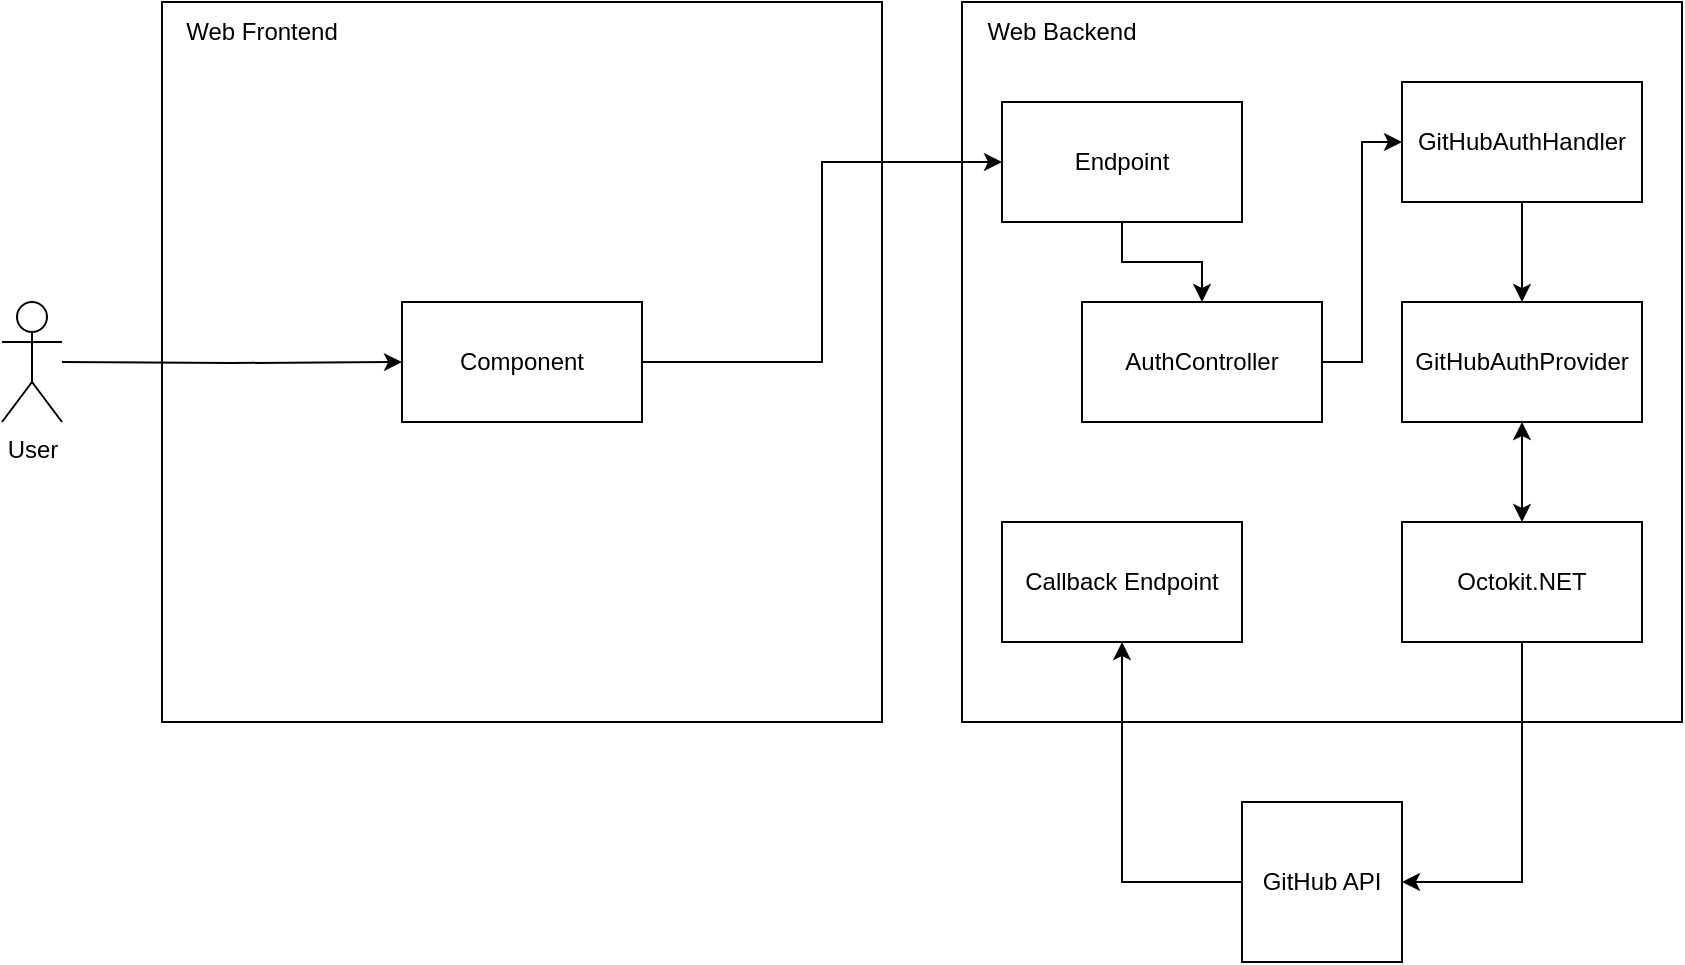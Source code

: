 <mxfile version="20.8.16" type="device"><diagram name="Strona-1" id="97WLdW6ybpAodyD5L77Z"><mxGraphModel dx="1434" dy="844" grid="1" gridSize="10" guides="1" tooltips="1" connect="1" arrows="1" fold="1" page="1" pageScale="1" pageWidth="16000" pageHeight="16000" math="0" shadow="0"><root><mxCell id="0"/><mxCell id="1" parent="0"/><mxCell id="ST7j3qCers82DrXwf6a3-1" value="" style="whiteSpace=wrap;html=1;aspect=fixed;" parent="1" vertex="1"><mxGeometry x="280" y="200" width="360" height="360" as="geometry"/></mxCell><mxCell id="ST7j3qCers82DrXwf6a3-2" value="Web Frontend" style="text;html=1;strokeColor=none;fillColor=none;align=center;verticalAlign=middle;whiteSpace=wrap;rounded=0;" parent="1" vertex="1"><mxGeometry x="280" y="200" width="100" height="30" as="geometry"/></mxCell><mxCell id="ST7j3qCers82DrXwf6a3-3" value="" style="whiteSpace=wrap;html=1;aspect=fixed;" parent="1" vertex="1"><mxGeometry x="680" y="200" width="360" height="360" as="geometry"/></mxCell><mxCell id="ST7j3qCers82DrXwf6a3-4" value="Web Backend" style="text;html=1;strokeColor=none;fillColor=none;align=center;verticalAlign=middle;whiteSpace=wrap;rounded=0;" parent="1" vertex="1"><mxGeometry x="680" y="200" width="100" height="30" as="geometry"/></mxCell><mxCell id="Ygil_cs1NdZ9Is8pHZIM-2" style="edgeStyle=orthogonalEdgeStyle;rounded=0;orthogonalLoop=1;jettySize=auto;html=1;exitX=0;exitY=0.5;exitDx=0;exitDy=0;entryX=0.5;entryY=1;entryDx=0;entryDy=0;startArrow=none;startFill=0;endArrow=classic;endFill=1;" parent="1" source="ST7j3qCers82DrXwf6a3-5" target="ST7j3qCers82DrXwf6a3-11" edge="1"><mxGeometry relative="1" as="geometry"/></mxCell><mxCell id="ST7j3qCers82DrXwf6a3-5" value="GitHub API" style="whiteSpace=wrap;html=1;aspect=fixed;" parent="1" vertex="1"><mxGeometry x="820" y="600" width="80" height="80" as="geometry"/></mxCell><mxCell id="6jJSsrsGosP9FondZHLn-8" style="edgeStyle=orthogonalEdgeStyle;rounded=0;orthogonalLoop=1;jettySize=auto;html=1;exitX=0.5;exitY=1;exitDx=0;exitDy=0;entryX=1;entryY=0.5;entryDx=0;entryDy=0;startArrow=none;startFill=0;" edge="1" parent="1" source="ST7j3qCers82DrXwf6a3-6" target="ST7j3qCers82DrXwf6a3-5"><mxGeometry relative="1" as="geometry"/></mxCell><mxCell id="ST7j3qCers82DrXwf6a3-6" value="Octokit.NET" style="rounded=0;whiteSpace=wrap;html=1;" parent="1" vertex="1"><mxGeometry x="900" y="460" width="120" height="60" as="geometry"/></mxCell><mxCell id="60deinlO_U2B4ewSCEYN-9" style="edgeStyle=orthogonalEdgeStyle;rounded=0;orthogonalLoop=1;jettySize=auto;html=1;exitX=0.5;exitY=1;exitDx=0;exitDy=0;entryX=0.5;entryY=0;entryDx=0;entryDy=0;startArrow=classic;startFill=1;" parent="1" source="ST7j3qCers82DrXwf6a3-7" target="ST7j3qCers82DrXwf6a3-6" edge="1"><mxGeometry relative="1" as="geometry"/></mxCell><mxCell id="ST7j3qCers82DrXwf6a3-7" value="GitHubAuthProvider" style="rounded=0;whiteSpace=wrap;html=1;" parent="1" vertex="1"><mxGeometry x="900" y="350" width="120" height="60" as="geometry"/></mxCell><mxCell id="60deinlO_U2B4ewSCEYN-8" style="edgeStyle=orthogonalEdgeStyle;rounded=0;orthogonalLoop=1;jettySize=auto;html=1;exitX=0.5;exitY=1;exitDx=0;exitDy=0;entryX=0.5;entryY=0;entryDx=0;entryDy=0;startArrow=none;startFill=0;" parent="1" source="ST7j3qCers82DrXwf6a3-8" target="ST7j3qCers82DrXwf6a3-7" edge="1"><mxGeometry relative="1" as="geometry"/></mxCell><mxCell id="ST7j3qCers82DrXwf6a3-8" value="GitHubAuthHandler" style="rounded=0;whiteSpace=wrap;html=1;" parent="1" vertex="1"><mxGeometry x="900" y="240" width="120" height="60" as="geometry"/></mxCell><mxCell id="6jJSsrsGosP9FondZHLn-5" style="edgeStyle=orthogonalEdgeStyle;rounded=0;orthogonalLoop=1;jettySize=auto;html=1;exitX=1;exitY=0.5;exitDx=0;exitDy=0;entryX=0;entryY=0.5;entryDx=0;entryDy=0;startArrow=none;startFill=0;" edge="1" parent="1" source="ST7j3qCers82DrXwf6a3-9" target="ST7j3qCers82DrXwf6a3-8"><mxGeometry relative="1" as="geometry"/></mxCell><mxCell id="ST7j3qCers82DrXwf6a3-9" value="AuthController" style="rounded=0;whiteSpace=wrap;html=1;" parent="1" vertex="1"><mxGeometry x="740" y="350" width="120" height="60" as="geometry"/></mxCell><mxCell id="ST7j3qCers82DrXwf6a3-11" value="Callback Endpoint" style="rounded=0;whiteSpace=wrap;html=1;" parent="1" vertex="1"><mxGeometry x="700" y="460" width="120" height="60" as="geometry"/></mxCell><mxCell id="6jJSsrsGosP9FondZHLn-6" style="edgeStyle=orthogonalEdgeStyle;rounded=0;orthogonalLoop=1;jettySize=auto;html=1;entryX=0;entryY=0.5;entryDx=0;entryDy=0;startArrow=none;startFill=0;" edge="1" parent="1" target="ST7j3qCers82DrXwf6a3-22"><mxGeometry relative="1" as="geometry"><mxPoint x="230" y="380" as="sourcePoint"/></mxGeometry></mxCell><mxCell id="ST7j3qCers82DrXwf6a3-13" value="User" style="shape=umlActor;verticalLabelPosition=bottom;verticalAlign=top;html=1;outlineConnect=0;" parent="1" vertex="1"><mxGeometry x="200" y="350" width="30" height="60" as="geometry"/></mxCell><mxCell id="6jJSsrsGosP9FondZHLn-3" style="edgeStyle=orthogonalEdgeStyle;rounded=0;orthogonalLoop=1;jettySize=auto;html=1;exitX=1;exitY=0.5;exitDx=0;exitDy=0;entryX=0;entryY=0.5;entryDx=0;entryDy=0;startArrow=none;startFill=0;" edge="1" parent="1" source="ST7j3qCers82DrXwf6a3-22" target="6jJSsrsGosP9FondZHLn-2"><mxGeometry relative="1" as="geometry"/></mxCell><mxCell id="ST7j3qCers82DrXwf6a3-22" value="Component" style="rounded=0;whiteSpace=wrap;html=1;" parent="1" vertex="1"><mxGeometry x="400" y="350" width="120" height="60" as="geometry"/></mxCell><mxCell id="6jJSsrsGosP9FondZHLn-4" style="edgeStyle=orthogonalEdgeStyle;rounded=0;orthogonalLoop=1;jettySize=auto;html=1;exitX=0.5;exitY=1;exitDx=0;exitDy=0;entryX=0.5;entryY=0;entryDx=0;entryDy=0;startArrow=none;startFill=0;" edge="1" parent="1" source="6jJSsrsGosP9FondZHLn-2" target="ST7j3qCers82DrXwf6a3-9"><mxGeometry relative="1" as="geometry"/></mxCell><mxCell id="6jJSsrsGosP9FondZHLn-2" value="Endpoint" style="rounded=0;whiteSpace=wrap;html=1;" vertex="1" parent="1"><mxGeometry x="700" y="250" width="120" height="60" as="geometry"/></mxCell></root></mxGraphModel></diagram></mxfile>